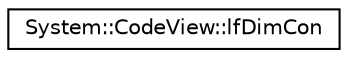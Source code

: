 digraph G
{
  edge [fontname="Helvetica",fontsize="10",labelfontname="Helvetica",labelfontsize="10"];
  node [fontname="Helvetica",fontsize="10",shape=record];
  rankdir="LR";
  Node1 [label="System::CodeView::lfDimCon",height=0.2,width=0.4,color="black", fillcolor="white", style="filled",URL="$struct_system_1_1_code_view_1_1lf_dim_con.html"];
}
